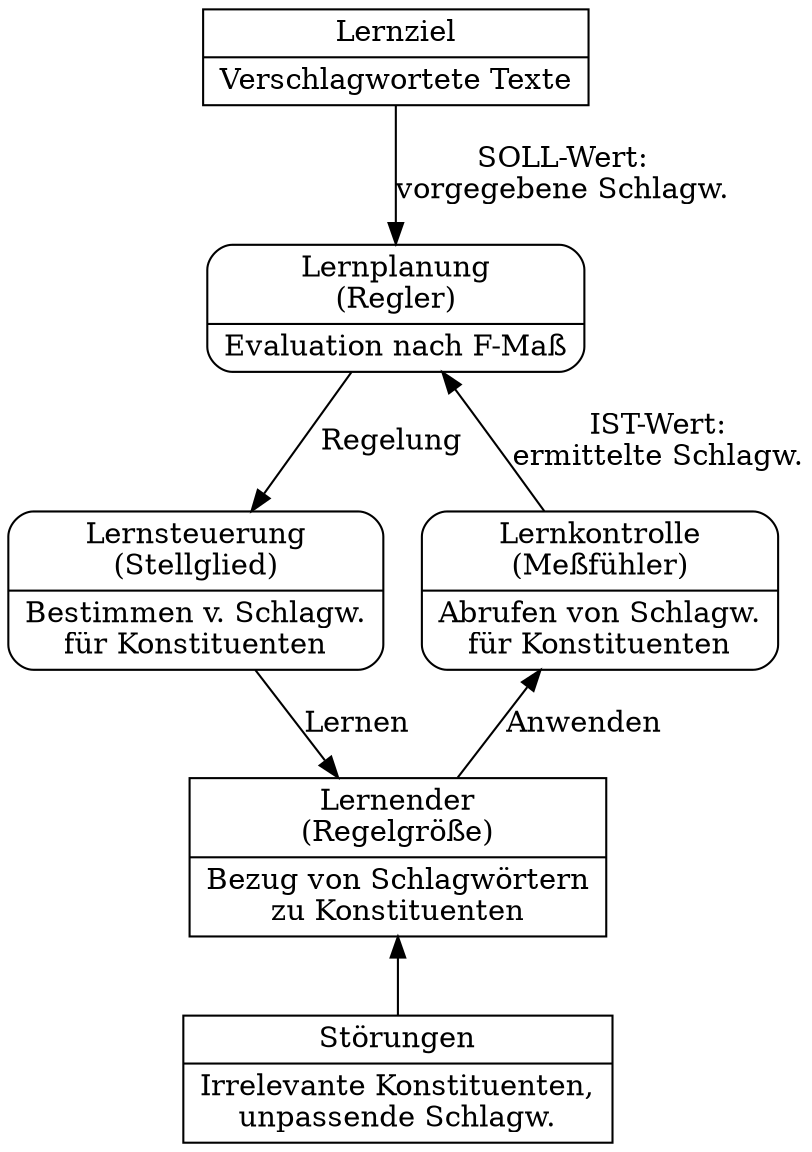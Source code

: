digraph regelkreis{
	
	node[shape=record]

	lernziel[label="{Lernziel|Verschlagwortete Texte}"]
	lernplanung[label="{Lernplanung\n(Regler)|Evaluation nach F-Maß}", style=rounded]
	lernsteuerung[label="{Lernsteuerung\n(Stellglied)|Bestimmen v. Schlagw.\nfür Konstituenten}", style=rounded]
	lernender[label="{Lernender\n(Regelgröße)|Bezug von Schlagwörtern\nzu Konstituenten}"]
	stoerungen[label="{Störungen|Irrelevante Konstituenten,\nunpassende Schlagw.}"]
	lernkontrolle[label="{Lernkontrolle\n(Meßfühler)|Abrufen von Schlagw.\nfür Konstituenten}", style=rounded]
	
	lernziel->lernplanung[label="SOLL-Wert:\nvorgegebene Schlagw."]
	lernplanung->lernsteuerung[label="Regelung"]
	lernsteuerung->lernender[label="Lernen"]
	
	lernplanung->lernkontrolle[dir=back, label="IST-Wert:\nermittelte Schlagw."]
	lernkontrolle->lernender[dir=back, label="Anwenden"]
	
	lernender->stoerungen[dir=back]
}